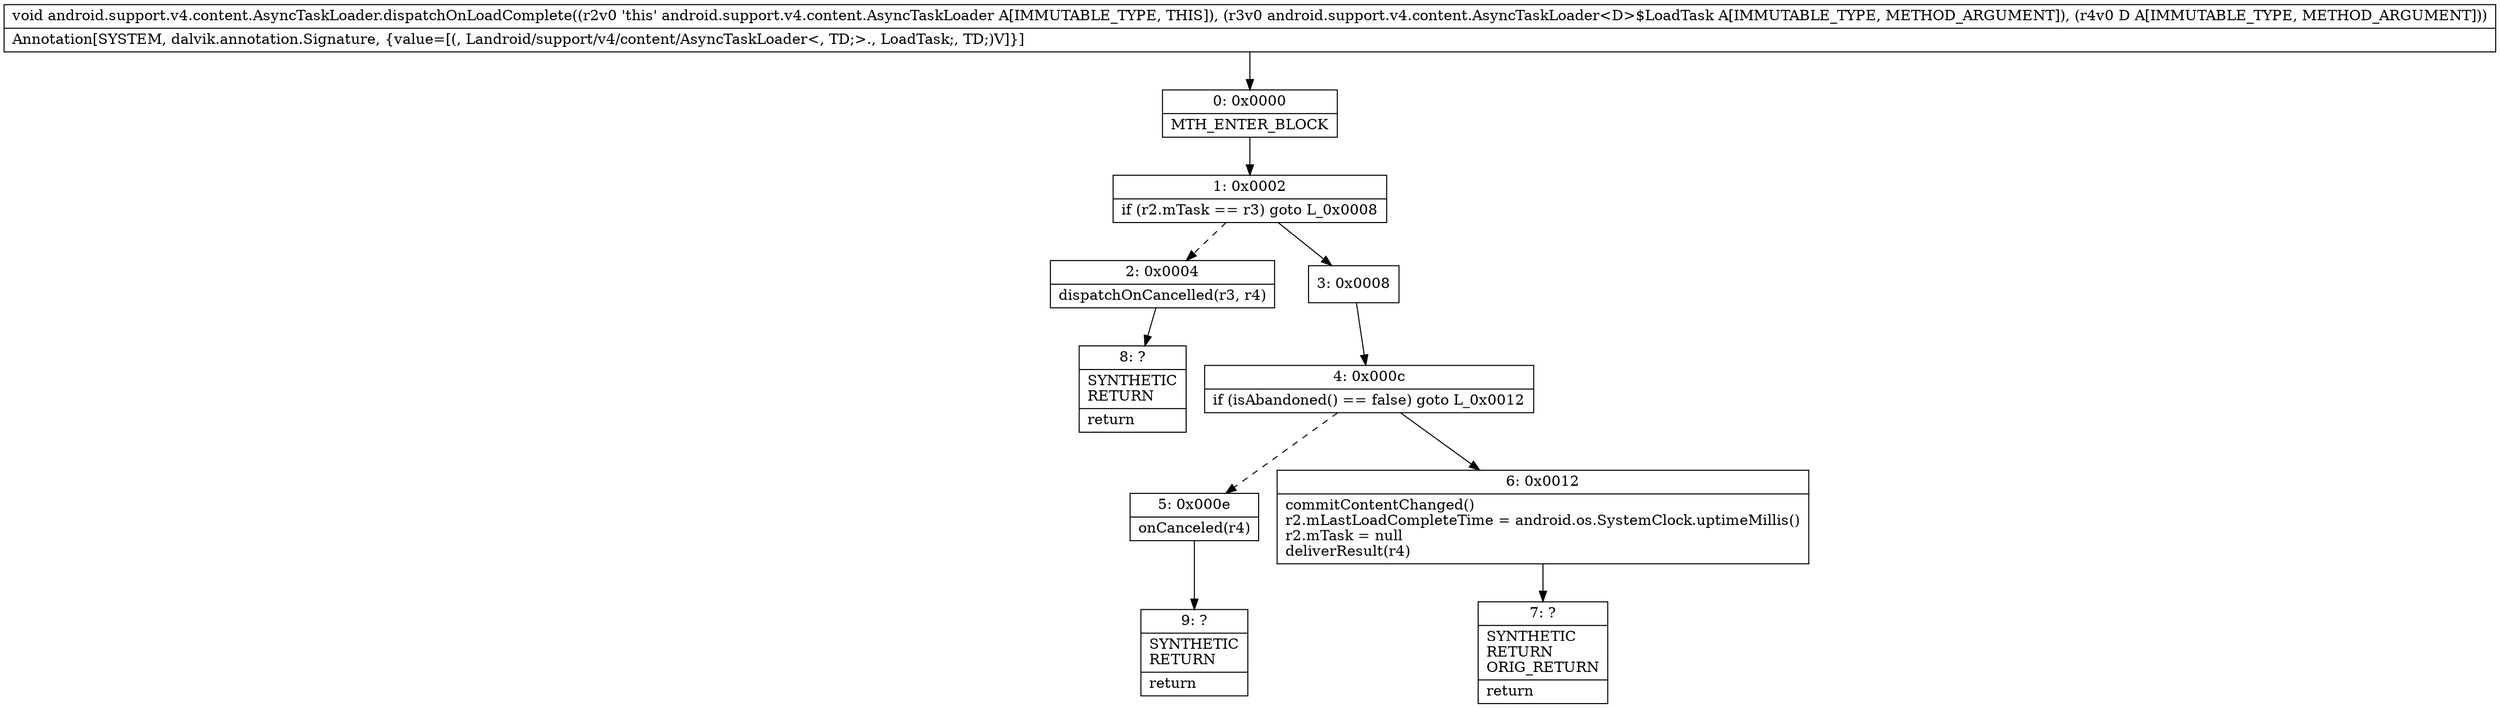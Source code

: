 digraph "CFG forandroid.support.v4.content.AsyncTaskLoader.dispatchOnLoadComplete(Landroid\/support\/v4\/content\/AsyncTaskLoader$LoadTask;Ljava\/lang\/Object;)V" {
Node_0 [shape=record,label="{0\:\ 0x0000|MTH_ENTER_BLOCK\l}"];
Node_1 [shape=record,label="{1\:\ 0x0002|if (r2.mTask == r3) goto L_0x0008\l}"];
Node_2 [shape=record,label="{2\:\ 0x0004|dispatchOnCancelled(r3, r4)\l}"];
Node_3 [shape=record,label="{3\:\ 0x0008}"];
Node_4 [shape=record,label="{4\:\ 0x000c|if (isAbandoned() == false) goto L_0x0012\l}"];
Node_5 [shape=record,label="{5\:\ 0x000e|onCanceled(r4)\l}"];
Node_6 [shape=record,label="{6\:\ 0x0012|commitContentChanged()\lr2.mLastLoadCompleteTime = android.os.SystemClock.uptimeMillis()\lr2.mTask = null\ldeliverResult(r4)\l}"];
Node_7 [shape=record,label="{7\:\ ?|SYNTHETIC\lRETURN\lORIG_RETURN\l|return\l}"];
Node_8 [shape=record,label="{8\:\ ?|SYNTHETIC\lRETURN\l|return\l}"];
Node_9 [shape=record,label="{9\:\ ?|SYNTHETIC\lRETURN\l|return\l}"];
MethodNode[shape=record,label="{void android.support.v4.content.AsyncTaskLoader.dispatchOnLoadComplete((r2v0 'this' android.support.v4.content.AsyncTaskLoader A[IMMUTABLE_TYPE, THIS]), (r3v0 android.support.v4.content.AsyncTaskLoader\<D\>$LoadTask A[IMMUTABLE_TYPE, METHOD_ARGUMENT]), (r4v0 D A[IMMUTABLE_TYPE, METHOD_ARGUMENT]))  | Annotation[SYSTEM, dalvik.annotation.Signature, \{value=[(, Landroid\/support\/v4\/content\/AsyncTaskLoader\<, TD;\>., LoadTask;, TD;)V]\}]\l}"];
MethodNode -> Node_0;
Node_0 -> Node_1;
Node_1 -> Node_2[style=dashed];
Node_1 -> Node_3;
Node_2 -> Node_8;
Node_3 -> Node_4;
Node_4 -> Node_5[style=dashed];
Node_4 -> Node_6;
Node_5 -> Node_9;
Node_6 -> Node_7;
}

